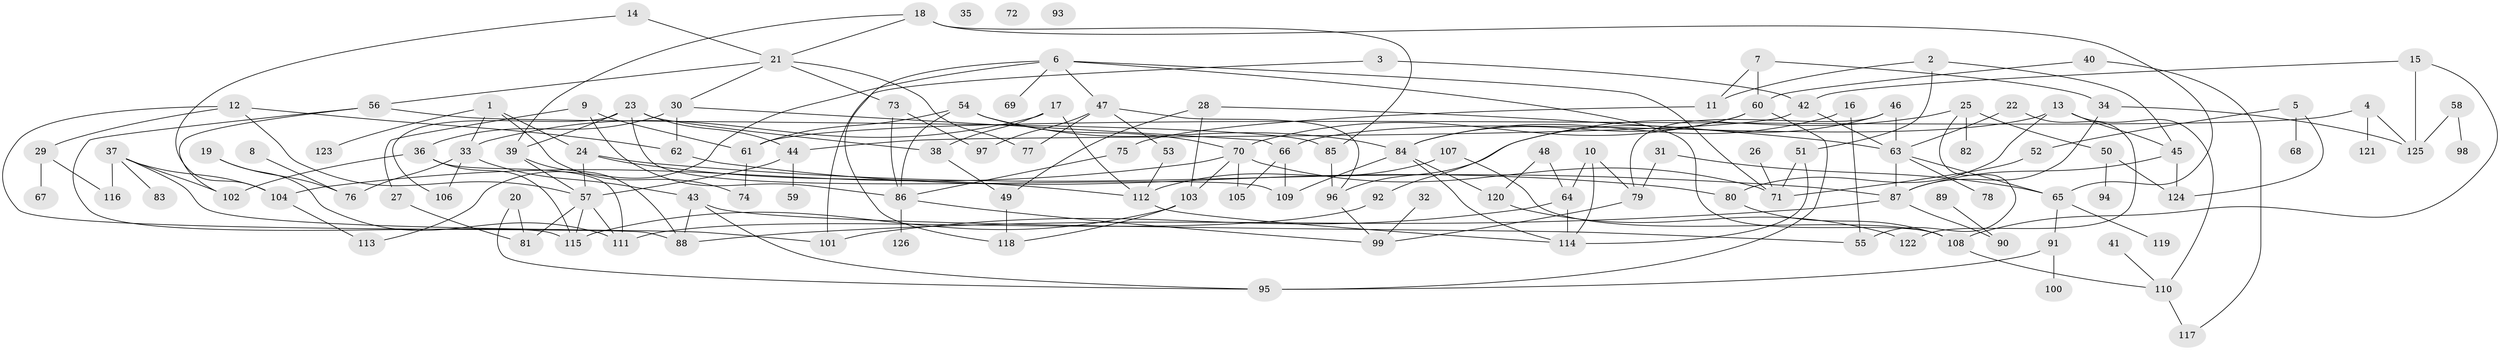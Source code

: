 // coarse degree distribution, {4: 0.19047619047619047, 2: 0.1746031746031746, 1: 0.2222222222222222, 0: 0.047619047619047616, 6: 0.047619047619047616, 5: 0.09523809523809523, 3: 0.1111111111111111, 7: 0.047619047619047616, 8: 0.015873015873015872, 9: 0.015873015873015872, 10: 0.015873015873015872, 15: 0.015873015873015872}
// Generated by graph-tools (version 1.1) at 2025/44/03/04/25 21:44:09]
// undirected, 126 vertices, 190 edges
graph export_dot {
graph [start="1"]
  node [color=gray90,style=filled];
  1;
  2;
  3;
  4;
  5;
  6;
  7;
  8;
  9;
  10;
  11;
  12;
  13;
  14;
  15;
  16;
  17;
  18;
  19;
  20;
  21;
  22;
  23;
  24;
  25;
  26;
  27;
  28;
  29;
  30;
  31;
  32;
  33;
  34;
  35;
  36;
  37;
  38;
  39;
  40;
  41;
  42;
  43;
  44;
  45;
  46;
  47;
  48;
  49;
  50;
  51;
  52;
  53;
  54;
  55;
  56;
  57;
  58;
  59;
  60;
  61;
  62;
  63;
  64;
  65;
  66;
  67;
  68;
  69;
  70;
  71;
  72;
  73;
  74;
  75;
  76;
  77;
  78;
  79;
  80;
  81;
  82;
  83;
  84;
  85;
  86;
  87;
  88;
  89;
  90;
  91;
  92;
  93;
  94;
  95;
  96;
  97;
  98;
  99;
  100;
  101;
  102;
  103;
  104;
  105;
  106;
  107;
  108;
  109;
  110;
  111;
  112;
  113;
  114;
  115;
  116;
  117;
  118;
  119;
  120;
  121;
  122;
  123;
  124;
  125;
  126;
  1 -- 24;
  1 -- 33;
  1 -- 74;
  1 -- 123;
  2 -- 11;
  2 -- 45;
  2 -- 51;
  3 -- 42;
  3 -- 101;
  4 -- 61;
  4 -- 121;
  4 -- 125;
  5 -- 52;
  5 -- 68;
  5 -- 124;
  6 -- 47;
  6 -- 69;
  6 -- 71;
  6 -- 108;
  6 -- 113;
  6 -- 118;
  7 -- 11;
  7 -- 34;
  7 -- 60;
  8 -- 76;
  9 -- 27;
  9 -- 61;
  9 -- 86;
  10 -- 64;
  10 -- 79;
  10 -- 114;
  11 -- 75;
  12 -- 29;
  12 -- 57;
  12 -- 62;
  12 -- 88;
  13 -- 45;
  13 -- 66;
  13 -- 80;
  13 -- 110;
  14 -- 21;
  14 -- 104;
  15 -- 42;
  15 -- 108;
  15 -- 125;
  16 -- 55;
  16 -- 84;
  17 -- 33;
  17 -- 38;
  17 -- 112;
  18 -- 21;
  18 -- 39;
  18 -- 65;
  18 -- 85;
  19 -- 76;
  19 -- 111;
  20 -- 81;
  20 -- 95;
  21 -- 30;
  21 -- 56;
  21 -- 73;
  21 -- 77;
  22 -- 63;
  22 -- 122;
  23 -- 38;
  23 -- 39;
  23 -- 44;
  23 -- 106;
  23 -- 109;
  24 -- 57;
  24 -- 87;
  24 -- 112;
  25 -- 50;
  25 -- 55;
  25 -- 82;
  25 -- 96;
  26 -- 71;
  27 -- 81;
  28 -- 49;
  28 -- 63;
  28 -- 103;
  29 -- 67;
  29 -- 116;
  30 -- 36;
  30 -- 62;
  30 -- 66;
  31 -- 65;
  31 -- 79;
  32 -- 99;
  33 -- 43;
  33 -- 76;
  33 -- 106;
  34 -- 87;
  34 -- 125;
  36 -- 102;
  36 -- 111;
  36 -- 115;
  37 -- 83;
  37 -- 101;
  37 -- 102;
  37 -- 104;
  37 -- 116;
  38 -- 49;
  39 -- 57;
  39 -- 88;
  40 -- 60;
  40 -- 117;
  41 -- 110;
  42 -- 44;
  42 -- 63;
  43 -- 55;
  43 -- 88;
  43 -- 95;
  44 -- 57;
  44 -- 59;
  45 -- 87;
  45 -- 124;
  46 -- 63;
  46 -- 79;
  46 -- 92;
  47 -- 53;
  47 -- 77;
  47 -- 96;
  47 -- 97;
  48 -- 64;
  48 -- 120;
  49 -- 118;
  50 -- 94;
  50 -- 124;
  51 -- 71;
  51 -- 114;
  52 -- 71;
  53 -- 112;
  54 -- 61;
  54 -- 70;
  54 -- 84;
  54 -- 86;
  56 -- 85;
  56 -- 102;
  56 -- 115;
  57 -- 81;
  57 -- 111;
  57 -- 115;
  58 -- 98;
  58 -- 125;
  60 -- 70;
  60 -- 84;
  60 -- 95;
  61 -- 74;
  62 -- 80;
  63 -- 65;
  63 -- 78;
  63 -- 87;
  64 -- 101;
  64 -- 114;
  65 -- 91;
  65 -- 119;
  66 -- 105;
  66 -- 109;
  70 -- 71;
  70 -- 103;
  70 -- 104;
  70 -- 105;
  73 -- 86;
  73 -- 97;
  75 -- 86;
  79 -- 99;
  80 -- 108;
  84 -- 109;
  84 -- 114;
  84 -- 120;
  85 -- 96;
  86 -- 99;
  86 -- 126;
  87 -- 88;
  87 -- 90;
  89 -- 90;
  91 -- 95;
  91 -- 100;
  92 -- 111;
  96 -- 99;
  103 -- 115;
  103 -- 118;
  104 -- 113;
  107 -- 108;
  107 -- 112;
  108 -- 110;
  110 -- 117;
  112 -- 114;
  120 -- 122;
}
